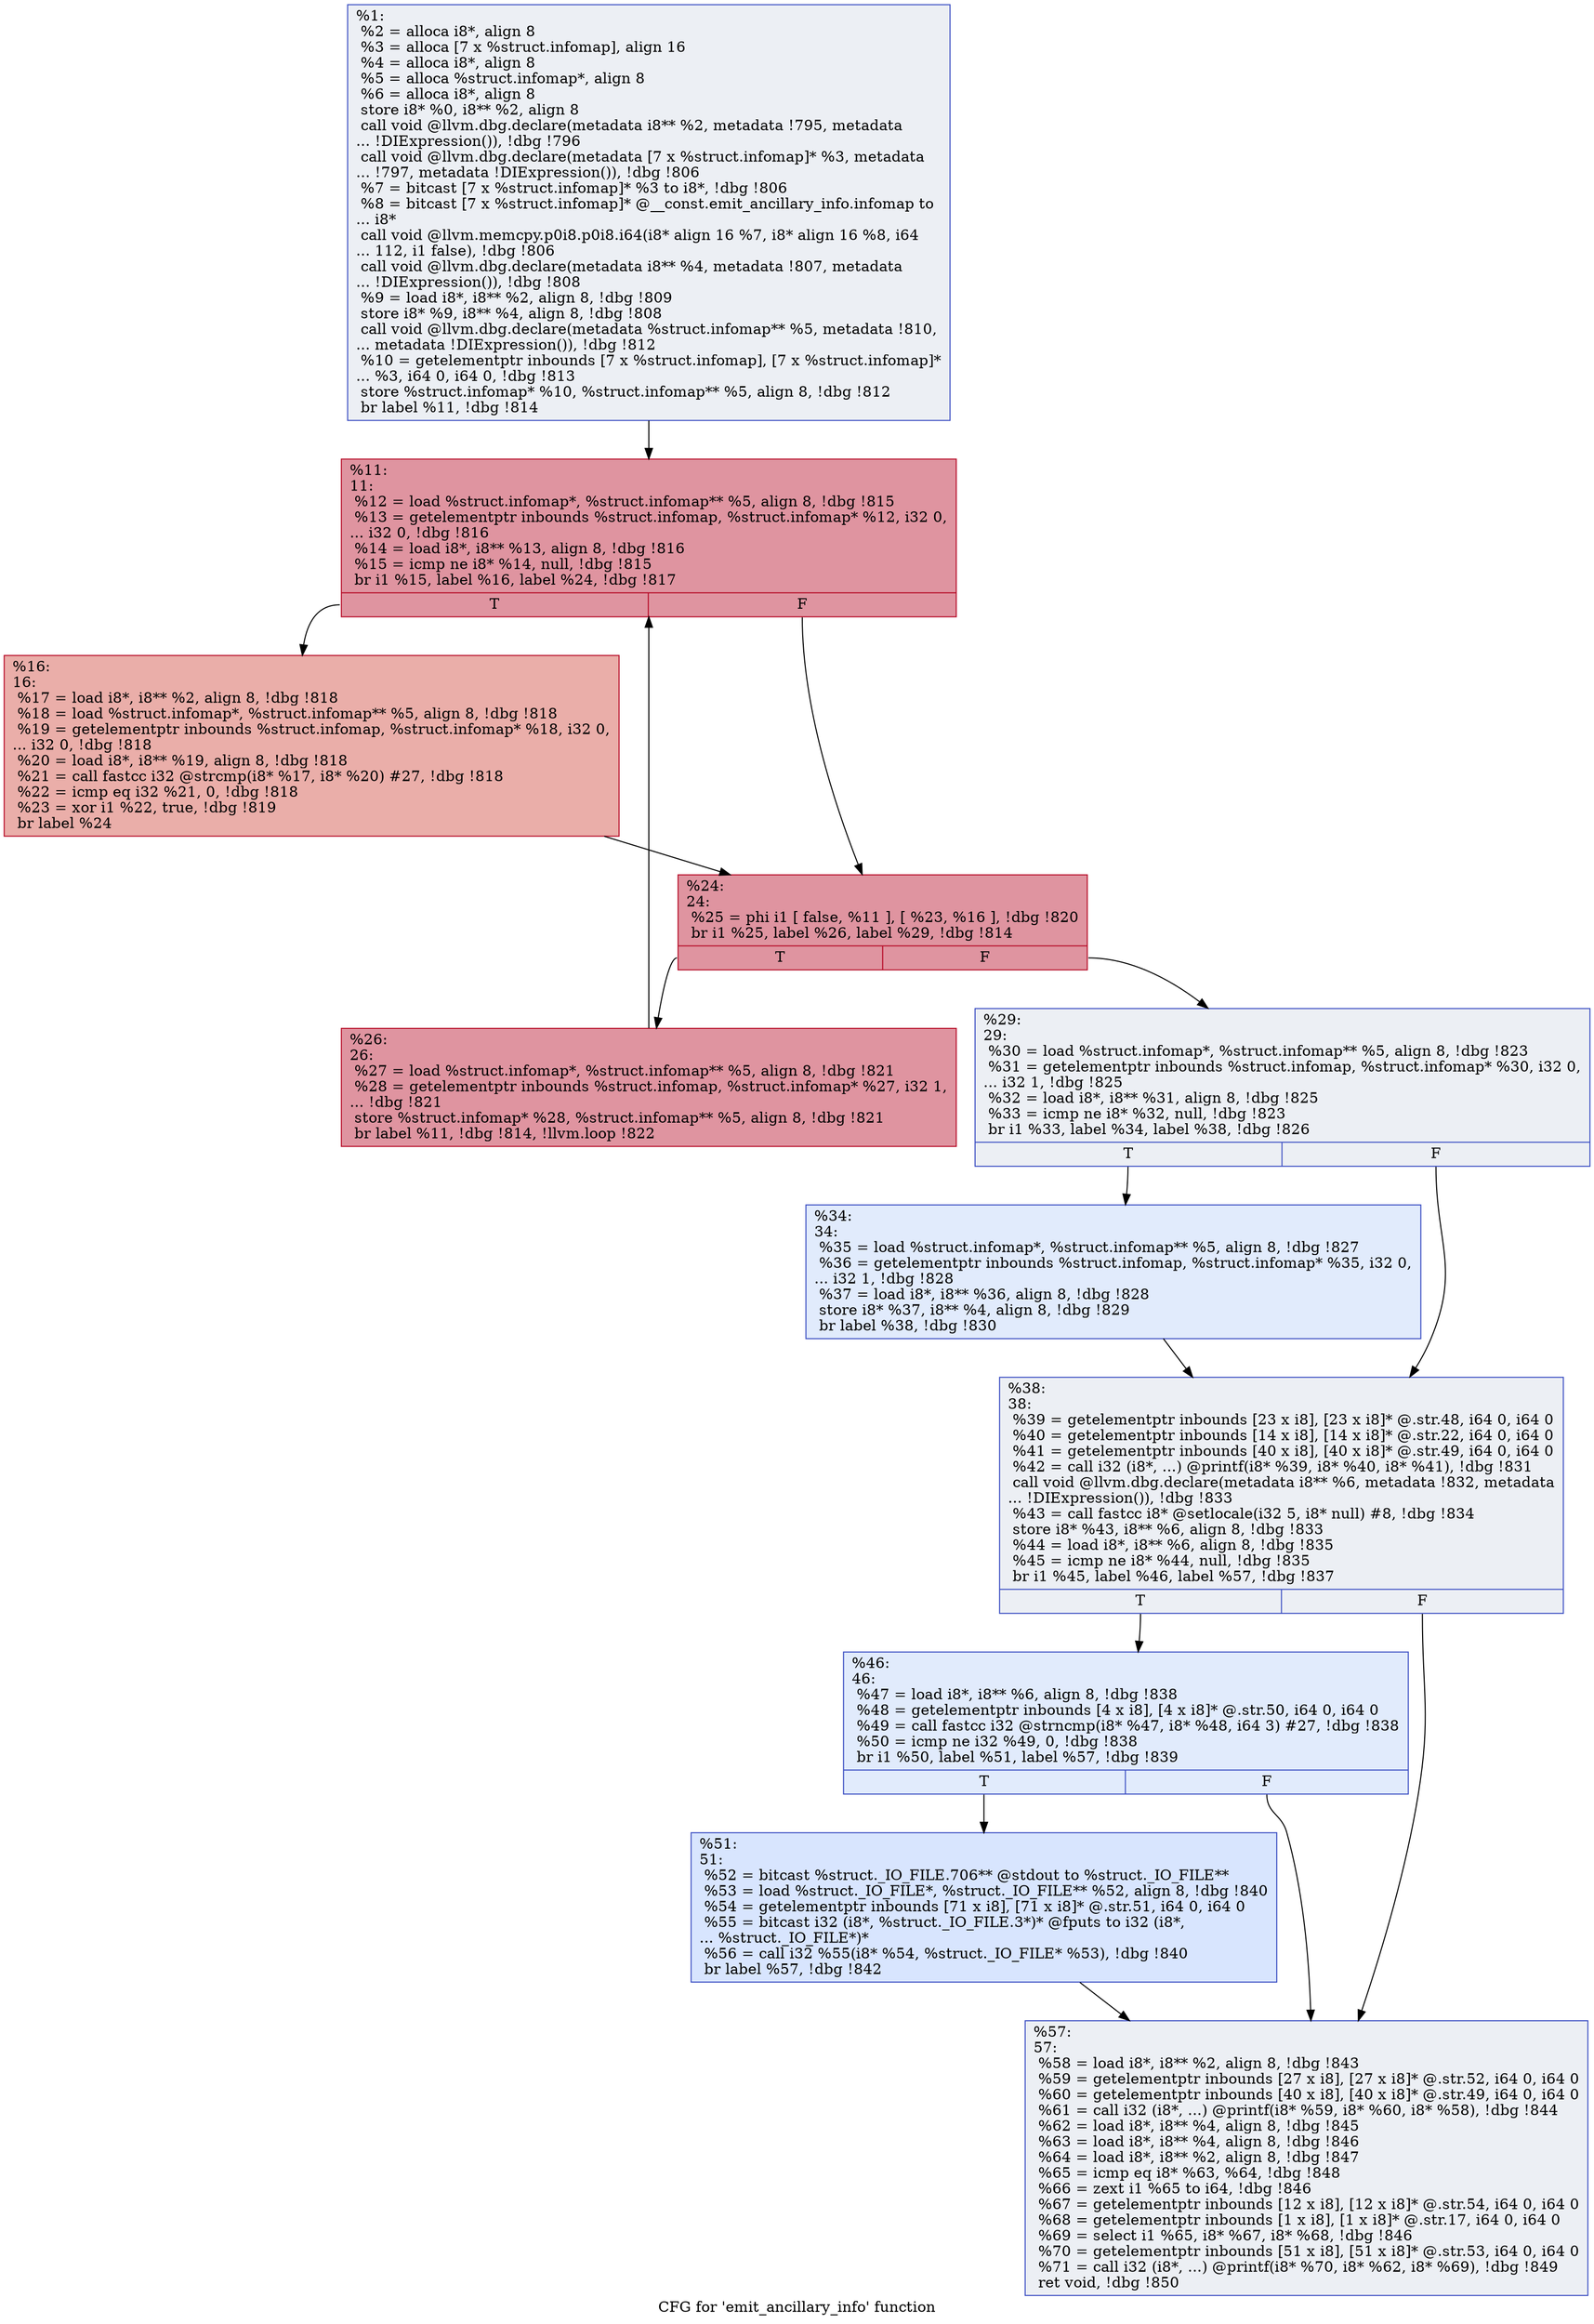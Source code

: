 digraph "CFG for 'emit_ancillary_info' function" {
	label="CFG for 'emit_ancillary_info' function";

	Node0x20d2200 [shape=record,color="#3d50c3ff", style=filled, fillcolor="#d4dbe670",label="{%1:\l  %2 = alloca i8*, align 8\l  %3 = alloca [7 x %struct.infomap], align 16\l  %4 = alloca i8*, align 8\l  %5 = alloca %struct.infomap*, align 8\l  %6 = alloca i8*, align 8\l  store i8* %0, i8** %2, align 8\l  call void @llvm.dbg.declare(metadata i8** %2, metadata !795, metadata\l... !DIExpression()), !dbg !796\l  call void @llvm.dbg.declare(metadata [7 x %struct.infomap]* %3, metadata\l... !797, metadata !DIExpression()), !dbg !806\l  %7 = bitcast [7 x %struct.infomap]* %3 to i8*, !dbg !806\l  %8 = bitcast [7 x %struct.infomap]* @__const.emit_ancillary_info.infomap to\l... i8*\l  call void @llvm.memcpy.p0i8.p0i8.i64(i8* align 16 %7, i8* align 16 %8, i64\l... 112, i1 false), !dbg !806\l  call void @llvm.dbg.declare(metadata i8** %4, metadata !807, metadata\l... !DIExpression()), !dbg !808\l  %9 = load i8*, i8** %2, align 8, !dbg !809\l  store i8* %9, i8** %4, align 8, !dbg !808\l  call void @llvm.dbg.declare(metadata %struct.infomap** %5, metadata !810,\l... metadata !DIExpression()), !dbg !812\l  %10 = getelementptr inbounds [7 x %struct.infomap], [7 x %struct.infomap]*\l... %3, i64 0, i64 0, !dbg !813\l  store %struct.infomap* %10, %struct.infomap** %5, align 8, !dbg !812\l  br label %11, !dbg !814\l}"];
	Node0x20d2200 -> Node0x20d2280;
	Node0x20d2280 [shape=record,color="#b70d28ff", style=filled, fillcolor="#b70d2870",label="{%11:\l11:                                               \l  %12 = load %struct.infomap*, %struct.infomap** %5, align 8, !dbg !815\l  %13 = getelementptr inbounds %struct.infomap, %struct.infomap* %12, i32 0,\l... i32 0, !dbg !816\l  %14 = load i8*, i8** %13, align 8, !dbg !816\l  %15 = icmp ne i8* %14, null, !dbg !815\l  br i1 %15, label %16, label %24, !dbg !817\l|{<s0>T|<s1>F}}"];
	Node0x20d2280:s0 -> Node0x20d22d0;
	Node0x20d2280:s1 -> Node0x20d2320;
	Node0x20d22d0 [shape=record,color="#b70d28ff", style=filled, fillcolor="#d0473d70",label="{%16:\l16:                                               \l  %17 = load i8*, i8** %2, align 8, !dbg !818\l  %18 = load %struct.infomap*, %struct.infomap** %5, align 8, !dbg !818\l  %19 = getelementptr inbounds %struct.infomap, %struct.infomap* %18, i32 0,\l... i32 0, !dbg !818\l  %20 = load i8*, i8** %19, align 8, !dbg !818\l  %21 = call fastcc i32 @strcmp(i8* %17, i8* %20) #27, !dbg !818\l  %22 = icmp eq i32 %21, 0, !dbg !818\l  %23 = xor i1 %22, true, !dbg !819\l  br label %24\l}"];
	Node0x20d22d0 -> Node0x20d2320;
	Node0x20d2320 [shape=record,color="#b70d28ff", style=filled, fillcolor="#b70d2870",label="{%24:\l24:                                               \l  %25 = phi i1 [ false, %11 ], [ %23, %16 ], !dbg !820\l  br i1 %25, label %26, label %29, !dbg !814\l|{<s0>T|<s1>F}}"];
	Node0x20d2320:s0 -> Node0x20d2370;
	Node0x20d2320:s1 -> Node0x20d23c0;
	Node0x20d2370 [shape=record,color="#b70d28ff", style=filled, fillcolor="#b70d2870",label="{%26:\l26:                                               \l  %27 = load %struct.infomap*, %struct.infomap** %5, align 8, !dbg !821\l  %28 = getelementptr inbounds %struct.infomap, %struct.infomap* %27, i32 1,\l... !dbg !821\l  store %struct.infomap* %28, %struct.infomap** %5, align 8, !dbg !821\l  br label %11, !dbg !814, !llvm.loop !822\l}"];
	Node0x20d2370 -> Node0x20d2280;
	Node0x20d23c0 [shape=record,color="#3d50c3ff", style=filled, fillcolor="#d4dbe670",label="{%29:\l29:                                               \l  %30 = load %struct.infomap*, %struct.infomap** %5, align 8, !dbg !823\l  %31 = getelementptr inbounds %struct.infomap, %struct.infomap* %30, i32 0,\l... i32 1, !dbg !825\l  %32 = load i8*, i8** %31, align 8, !dbg !825\l  %33 = icmp ne i8* %32, null, !dbg !823\l  br i1 %33, label %34, label %38, !dbg !826\l|{<s0>T|<s1>F}}"];
	Node0x20d23c0:s0 -> Node0x20d2410;
	Node0x20d23c0:s1 -> Node0x20d2460;
	Node0x20d2410 [shape=record,color="#3d50c3ff", style=filled, fillcolor="#bbd1f870",label="{%34:\l34:                                               \l  %35 = load %struct.infomap*, %struct.infomap** %5, align 8, !dbg !827\l  %36 = getelementptr inbounds %struct.infomap, %struct.infomap* %35, i32 0,\l... i32 1, !dbg !828\l  %37 = load i8*, i8** %36, align 8, !dbg !828\l  store i8* %37, i8** %4, align 8, !dbg !829\l  br label %38, !dbg !830\l}"];
	Node0x20d2410 -> Node0x20d2460;
	Node0x20d2460 [shape=record,color="#3d50c3ff", style=filled, fillcolor="#d4dbe670",label="{%38:\l38:                                               \l  %39 = getelementptr inbounds [23 x i8], [23 x i8]* @.str.48, i64 0, i64 0\l  %40 = getelementptr inbounds [14 x i8], [14 x i8]* @.str.22, i64 0, i64 0\l  %41 = getelementptr inbounds [40 x i8], [40 x i8]* @.str.49, i64 0, i64 0\l  %42 = call i32 (i8*, ...) @printf(i8* %39, i8* %40, i8* %41), !dbg !831\l  call void @llvm.dbg.declare(metadata i8** %6, metadata !832, metadata\l... !DIExpression()), !dbg !833\l  %43 = call fastcc i8* @setlocale(i32 5, i8* null) #8, !dbg !834\l  store i8* %43, i8** %6, align 8, !dbg !833\l  %44 = load i8*, i8** %6, align 8, !dbg !835\l  %45 = icmp ne i8* %44, null, !dbg !835\l  br i1 %45, label %46, label %57, !dbg !837\l|{<s0>T|<s1>F}}"];
	Node0x20d2460:s0 -> Node0x20d24b0;
	Node0x20d2460:s1 -> Node0x20d2550;
	Node0x20d24b0 [shape=record,color="#3d50c3ff", style=filled, fillcolor="#bbd1f870",label="{%46:\l46:                                               \l  %47 = load i8*, i8** %6, align 8, !dbg !838\l  %48 = getelementptr inbounds [4 x i8], [4 x i8]* @.str.50, i64 0, i64 0\l  %49 = call fastcc i32 @strncmp(i8* %47, i8* %48, i64 3) #27, !dbg !838\l  %50 = icmp ne i32 %49, 0, !dbg !838\l  br i1 %50, label %51, label %57, !dbg !839\l|{<s0>T|<s1>F}}"];
	Node0x20d24b0:s0 -> Node0x20d2500;
	Node0x20d24b0:s1 -> Node0x20d2550;
	Node0x20d2500 [shape=record,color="#3d50c3ff", style=filled, fillcolor="#a7c5fe70",label="{%51:\l51:                                               \l  %52 = bitcast %struct._IO_FILE.706** @stdout to %struct._IO_FILE**\l  %53 = load %struct._IO_FILE*, %struct._IO_FILE** %52, align 8, !dbg !840\l  %54 = getelementptr inbounds [71 x i8], [71 x i8]* @.str.51, i64 0, i64 0\l  %55 = bitcast i32 (i8*, %struct._IO_FILE.3*)* @fputs to i32 (i8*,\l... %struct._IO_FILE*)*\l  %56 = call i32 %55(i8* %54, %struct._IO_FILE* %53), !dbg !840\l  br label %57, !dbg !842\l}"];
	Node0x20d2500 -> Node0x20d2550;
	Node0x20d2550 [shape=record,color="#3d50c3ff", style=filled, fillcolor="#d4dbe670",label="{%57:\l57:                                               \l  %58 = load i8*, i8** %2, align 8, !dbg !843\l  %59 = getelementptr inbounds [27 x i8], [27 x i8]* @.str.52, i64 0, i64 0\l  %60 = getelementptr inbounds [40 x i8], [40 x i8]* @.str.49, i64 0, i64 0\l  %61 = call i32 (i8*, ...) @printf(i8* %59, i8* %60, i8* %58), !dbg !844\l  %62 = load i8*, i8** %4, align 8, !dbg !845\l  %63 = load i8*, i8** %4, align 8, !dbg !846\l  %64 = load i8*, i8** %2, align 8, !dbg !847\l  %65 = icmp eq i8* %63, %64, !dbg !848\l  %66 = zext i1 %65 to i64, !dbg !846\l  %67 = getelementptr inbounds [12 x i8], [12 x i8]* @.str.54, i64 0, i64 0\l  %68 = getelementptr inbounds [1 x i8], [1 x i8]* @.str.17, i64 0, i64 0\l  %69 = select i1 %65, i8* %67, i8* %68, !dbg !846\l  %70 = getelementptr inbounds [51 x i8], [51 x i8]* @.str.53, i64 0, i64 0\l  %71 = call i32 (i8*, ...) @printf(i8* %70, i8* %62, i8* %69), !dbg !849\l  ret void, !dbg !850\l}"];
}
